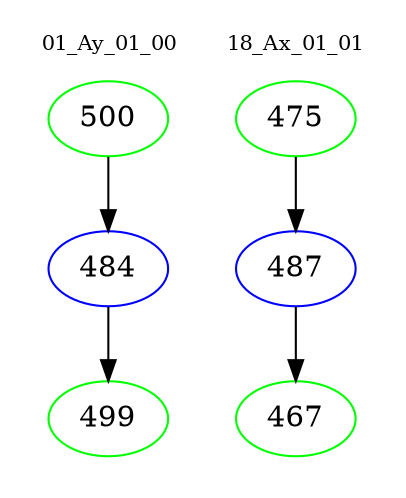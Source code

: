 digraph{
subgraph cluster_0 {
color = white
label = "01_Ay_01_00";
fontsize=10;
T0_500 [label="500", color="green"]
T0_500 -> T0_484 [color="black"]
T0_484 [label="484", color="blue"]
T0_484 -> T0_499 [color="black"]
T0_499 [label="499", color="green"]
}
subgraph cluster_1 {
color = white
label = "18_Ax_01_01";
fontsize=10;
T1_475 [label="475", color="green"]
T1_475 -> T1_487 [color="black"]
T1_487 [label="487", color="blue"]
T1_487 -> T1_467 [color="black"]
T1_467 [label="467", color="green"]
}
}
